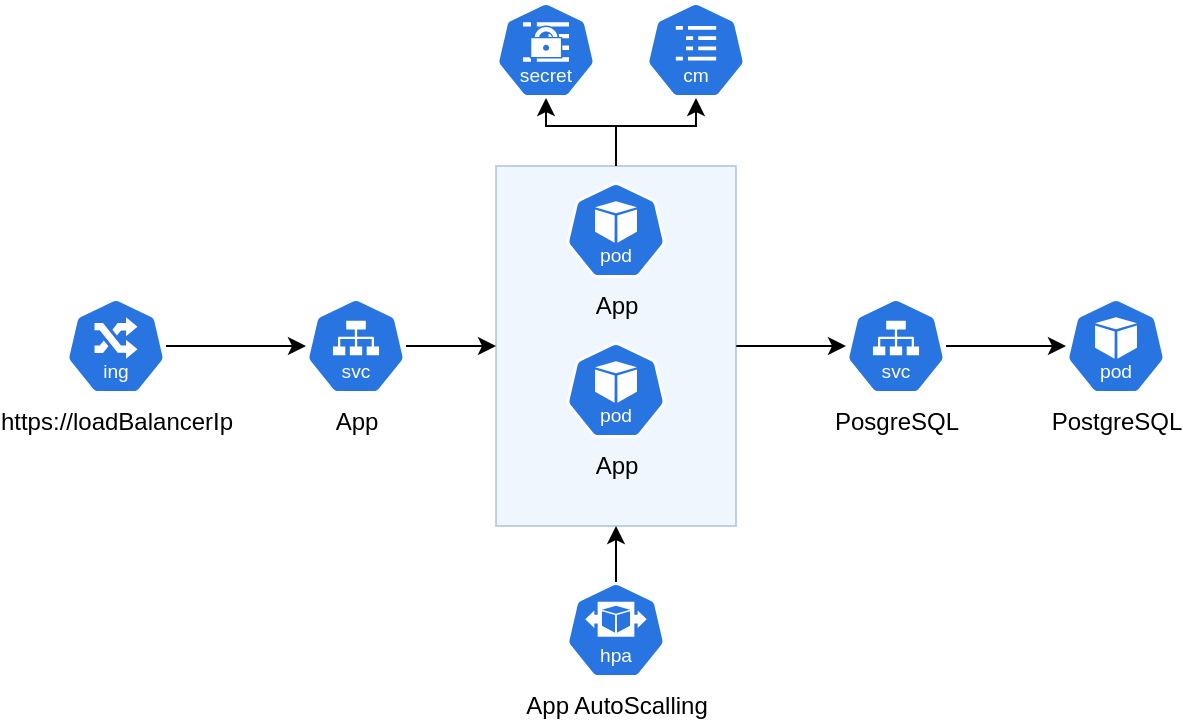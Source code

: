 <mxfile version="26.0.4">
  <diagram name="Page-1" id="-PAwTS2_d40aOOF1m14A">
    <mxGraphModel dx="819" dy="477" grid="1" gridSize="10" guides="1" tooltips="1" connect="1" arrows="1" fold="1" page="1" pageScale="1" pageWidth="850" pageHeight="1100" math="0" shadow="0">
      <root>
        <mxCell id="0" />
        <mxCell id="1" parent="0" />
        <mxCell id="k7-c57NRYsPC1Y0n_daL-31" style="edgeStyle=orthogonalEdgeStyle;rounded=0;orthogonalLoop=1;jettySize=auto;html=1;" edge="1" parent="1" source="k7-c57NRYsPC1Y0n_daL-19" target="k7-c57NRYsPC1Y0n_daL-29">
          <mxGeometry relative="1" as="geometry" />
        </mxCell>
        <mxCell id="k7-c57NRYsPC1Y0n_daL-19" value="" style="rounded=0;whiteSpace=wrap;html=1;fillColor=#dae8fc;strokeColor=#6c8ebf;opacity=40;" vertex="1" parent="1">
          <mxGeometry x="305" y="122" width="120" height="180" as="geometry" />
        </mxCell>
        <mxCell id="k7-c57NRYsPC1Y0n_daL-13" value="" style="aspect=fixed;sketch=0;html=1;dashed=0;whitespace=wrap;verticalLabelPosition=bottom;verticalAlign=top;fillColor=#2875E2;strokeColor=#ffffff;points=[[0.005,0.63,0],[0.1,0.2,0],[0.9,0.2,0],[0.5,0,0],[0.995,0.63,0],[0.72,0.99,0],[0.5,1,0],[0.28,0.99,0]];shape=mxgraph.kubernetes.icon2;kubernetesLabel=1;prIcon=cm" vertex="1" parent="1">
          <mxGeometry x="380" y="40" width="50" height="48" as="geometry" />
        </mxCell>
        <mxCell id="k7-c57NRYsPC1Y0n_daL-26" style="edgeStyle=orthogonalEdgeStyle;rounded=0;orthogonalLoop=1;jettySize=auto;html=1;" edge="1" parent="1" source="k7-c57NRYsPC1Y0n_daL-14" target="k7-c57NRYsPC1Y0n_daL-19">
          <mxGeometry relative="1" as="geometry" />
        </mxCell>
        <mxCell id="k7-c57NRYsPC1Y0n_daL-14" value="App" style="aspect=fixed;sketch=0;html=1;dashed=0;whitespace=wrap;verticalLabelPosition=bottom;verticalAlign=top;fillColor=#2875E2;strokeColor=#ffffff;points=[[0.005,0.63,0],[0.1,0.2,0],[0.9,0.2,0],[0.5,0,0],[0.995,0.63,0],[0.72,0.99,0],[0.5,1,0],[0.28,0.99,0]];shape=mxgraph.kubernetes.icon2;kubernetesLabel=1;prIcon=svc" vertex="1" parent="1">
          <mxGeometry x="210" y="188" width="50" height="48" as="geometry" />
        </mxCell>
        <mxCell id="k7-c57NRYsPC1Y0n_daL-21" style="edgeStyle=orthogonalEdgeStyle;rounded=0;orthogonalLoop=1;jettySize=auto;html=1;exitX=0.5;exitY=0;exitDx=0;exitDy=0;exitPerimeter=0;entryX=0.5;entryY=1;entryDx=0;entryDy=0;" edge="1" parent="1" source="k7-c57NRYsPC1Y0n_daL-15" target="k7-c57NRYsPC1Y0n_daL-19">
          <mxGeometry relative="1" as="geometry" />
        </mxCell>
        <mxCell id="k7-c57NRYsPC1Y0n_daL-15" value="App AutoScalling" style="aspect=fixed;sketch=0;html=1;dashed=0;whitespace=wrap;verticalLabelPosition=bottom;verticalAlign=top;fillColor=#2875E2;strokeColor=#ffffff;points=[[0.005,0.63,0],[0.1,0.2,0],[0.9,0.2,0],[0.5,0,0],[0.995,0.63,0],[0.72,0.99,0],[0.5,1,0],[0.28,0.99,0]];shape=mxgraph.kubernetes.icon2;kubernetesLabel=1;prIcon=hpa" vertex="1" parent="1">
          <mxGeometry x="340" y="330" width="50" height="48" as="geometry" />
        </mxCell>
        <mxCell id="k7-c57NRYsPC1Y0n_daL-16" value="" style="aspect=fixed;sketch=0;html=1;dashed=0;whitespace=wrap;verticalLabelPosition=bottom;verticalAlign=top;fillColor=#2875E2;strokeColor=#ffffff;points=[[0.005,0.63,0],[0.1,0.2,0],[0.9,0.2,0],[0.5,0,0],[0.995,0.63,0],[0.72,0.99,0],[0.5,1,0],[0.28,0.99,0]];shape=mxgraph.kubernetes.icon2;kubernetesLabel=1;prIcon=secret" vertex="1" parent="1">
          <mxGeometry x="305" y="40" width="50" height="48" as="geometry" />
        </mxCell>
        <mxCell id="k7-c57NRYsPC1Y0n_daL-17" value="App" style="aspect=fixed;sketch=0;html=1;dashed=0;whitespace=wrap;verticalLabelPosition=bottom;verticalAlign=top;fillColor=#2875E2;strokeColor=#ffffff;points=[[0.005,0.63,0],[0.1,0.2,0],[0.9,0.2,0],[0.5,0,0],[0.995,0.63,0],[0.72,0.99,0],[0.5,1,0],[0.28,0.99,0]];shape=mxgraph.kubernetes.icon2;kubernetesLabel=1;prIcon=pod" vertex="1" parent="1">
          <mxGeometry x="340" y="130" width="50" height="48" as="geometry" />
        </mxCell>
        <mxCell id="k7-c57NRYsPC1Y0n_daL-28" style="edgeStyle=orthogonalEdgeStyle;rounded=0;orthogonalLoop=1;jettySize=auto;html=1;" edge="1" parent="1" source="k7-c57NRYsPC1Y0n_daL-18" target="k7-c57NRYsPC1Y0n_daL-14">
          <mxGeometry relative="1" as="geometry" />
        </mxCell>
        <mxCell id="k7-c57NRYsPC1Y0n_daL-18" value="https://loadBalancerIp" style="aspect=fixed;sketch=0;html=1;dashed=0;whitespace=wrap;verticalLabelPosition=bottom;verticalAlign=top;fillColor=#2875E2;strokeColor=#ffffff;points=[[0.005,0.63,0],[0.1,0.2,0],[0.9,0.2,0],[0.5,0,0],[0.995,0.63,0],[0.72,0.99,0],[0.5,1,0],[0.28,0.99,0]];shape=mxgraph.kubernetes.icon2;kubernetesLabel=1;prIcon=ing" vertex="1" parent="1">
          <mxGeometry x="90" y="188" width="50" height="48" as="geometry" />
        </mxCell>
        <mxCell id="k7-c57NRYsPC1Y0n_daL-20" value="App" style="aspect=fixed;sketch=0;html=1;dashed=0;whitespace=wrap;verticalLabelPosition=bottom;verticalAlign=top;fillColor=#2875E2;strokeColor=#ffffff;points=[[0.005,0.63,0],[0.1,0.2,0],[0.9,0.2,0],[0.5,0,0],[0.995,0.63,0],[0.72,0.99,0],[0.5,1,0],[0.28,0.99,0]];shape=mxgraph.kubernetes.icon2;kubernetesLabel=1;prIcon=pod" vertex="1" parent="1">
          <mxGeometry x="340" y="210" width="50" height="48" as="geometry" />
        </mxCell>
        <mxCell id="k7-c57NRYsPC1Y0n_daL-25" style="edgeStyle=orthogonalEdgeStyle;rounded=0;orthogonalLoop=1;jettySize=auto;html=1;exitX=0.5;exitY=0;exitDx=0;exitDy=0;entryX=0.5;entryY=1;entryDx=0;entryDy=0;entryPerimeter=0;" edge="1" parent="1" source="k7-c57NRYsPC1Y0n_daL-19" target="k7-c57NRYsPC1Y0n_daL-13">
          <mxGeometry relative="1" as="geometry" />
        </mxCell>
        <mxCell id="k7-c57NRYsPC1Y0n_daL-27" style="edgeStyle=orthogonalEdgeStyle;rounded=0;orthogonalLoop=1;jettySize=auto;html=1;exitX=0.5;exitY=0;exitDx=0;exitDy=0;entryX=0.5;entryY=1;entryDx=0;entryDy=0;entryPerimeter=0;" edge="1" parent="1" source="k7-c57NRYsPC1Y0n_daL-19" target="k7-c57NRYsPC1Y0n_daL-16">
          <mxGeometry relative="1" as="geometry" />
        </mxCell>
        <mxCell id="k7-c57NRYsPC1Y0n_daL-33" style="edgeStyle=orthogonalEdgeStyle;rounded=0;orthogonalLoop=1;jettySize=auto;html=1;" edge="1" parent="1" source="k7-c57NRYsPC1Y0n_daL-29" target="k7-c57NRYsPC1Y0n_daL-30">
          <mxGeometry relative="1" as="geometry" />
        </mxCell>
        <mxCell id="k7-c57NRYsPC1Y0n_daL-29" value="PosgreSQL" style="aspect=fixed;sketch=0;html=1;dashed=0;whitespace=wrap;verticalLabelPosition=bottom;verticalAlign=top;fillColor=#2875E2;strokeColor=#ffffff;points=[[0.005,0.63,0],[0.1,0.2,0],[0.9,0.2,0],[0.5,0,0],[0.995,0.63,0],[0.72,0.99,0],[0.5,1,0],[0.28,0.99,0]];shape=mxgraph.kubernetes.icon2;kubernetesLabel=1;prIcon=svc" vertex="1" parent="1">
          <mxGeometry x="480" y="188" width="50" height="48" as="geometry" />
        </mxCell>
        <mxCell id="k7-c57NRYsPC1Y0n_daL-30" value="PostgreSQL" style="aspect=fixed;sketch=0;html=1;dashed=0;whitespace=wrap;verticalLabelPosition=bottom;verticalAlign=top;fillColor=#2875E2;strokeColor=#ffffff;points=[[0.005,0.63,0],[0.1,0.2,0],[0.9,0.2,0],[0.5,0,0],[0.995,0.63,0],[0.72,0.99,0],[0.5,1,0],[0.28,0.99,0]];shape=mxgraph.kubernetes.icon2;kubernetesLabel=1;prIcon=pod" vertex="1" parent="1">
          <mxGeometry x="590" y="188" width="50" height="48" as="geometry" />
        </mxCell>
      </root>
    </mxGraphModel>
  </diagram>
</mxfile>
